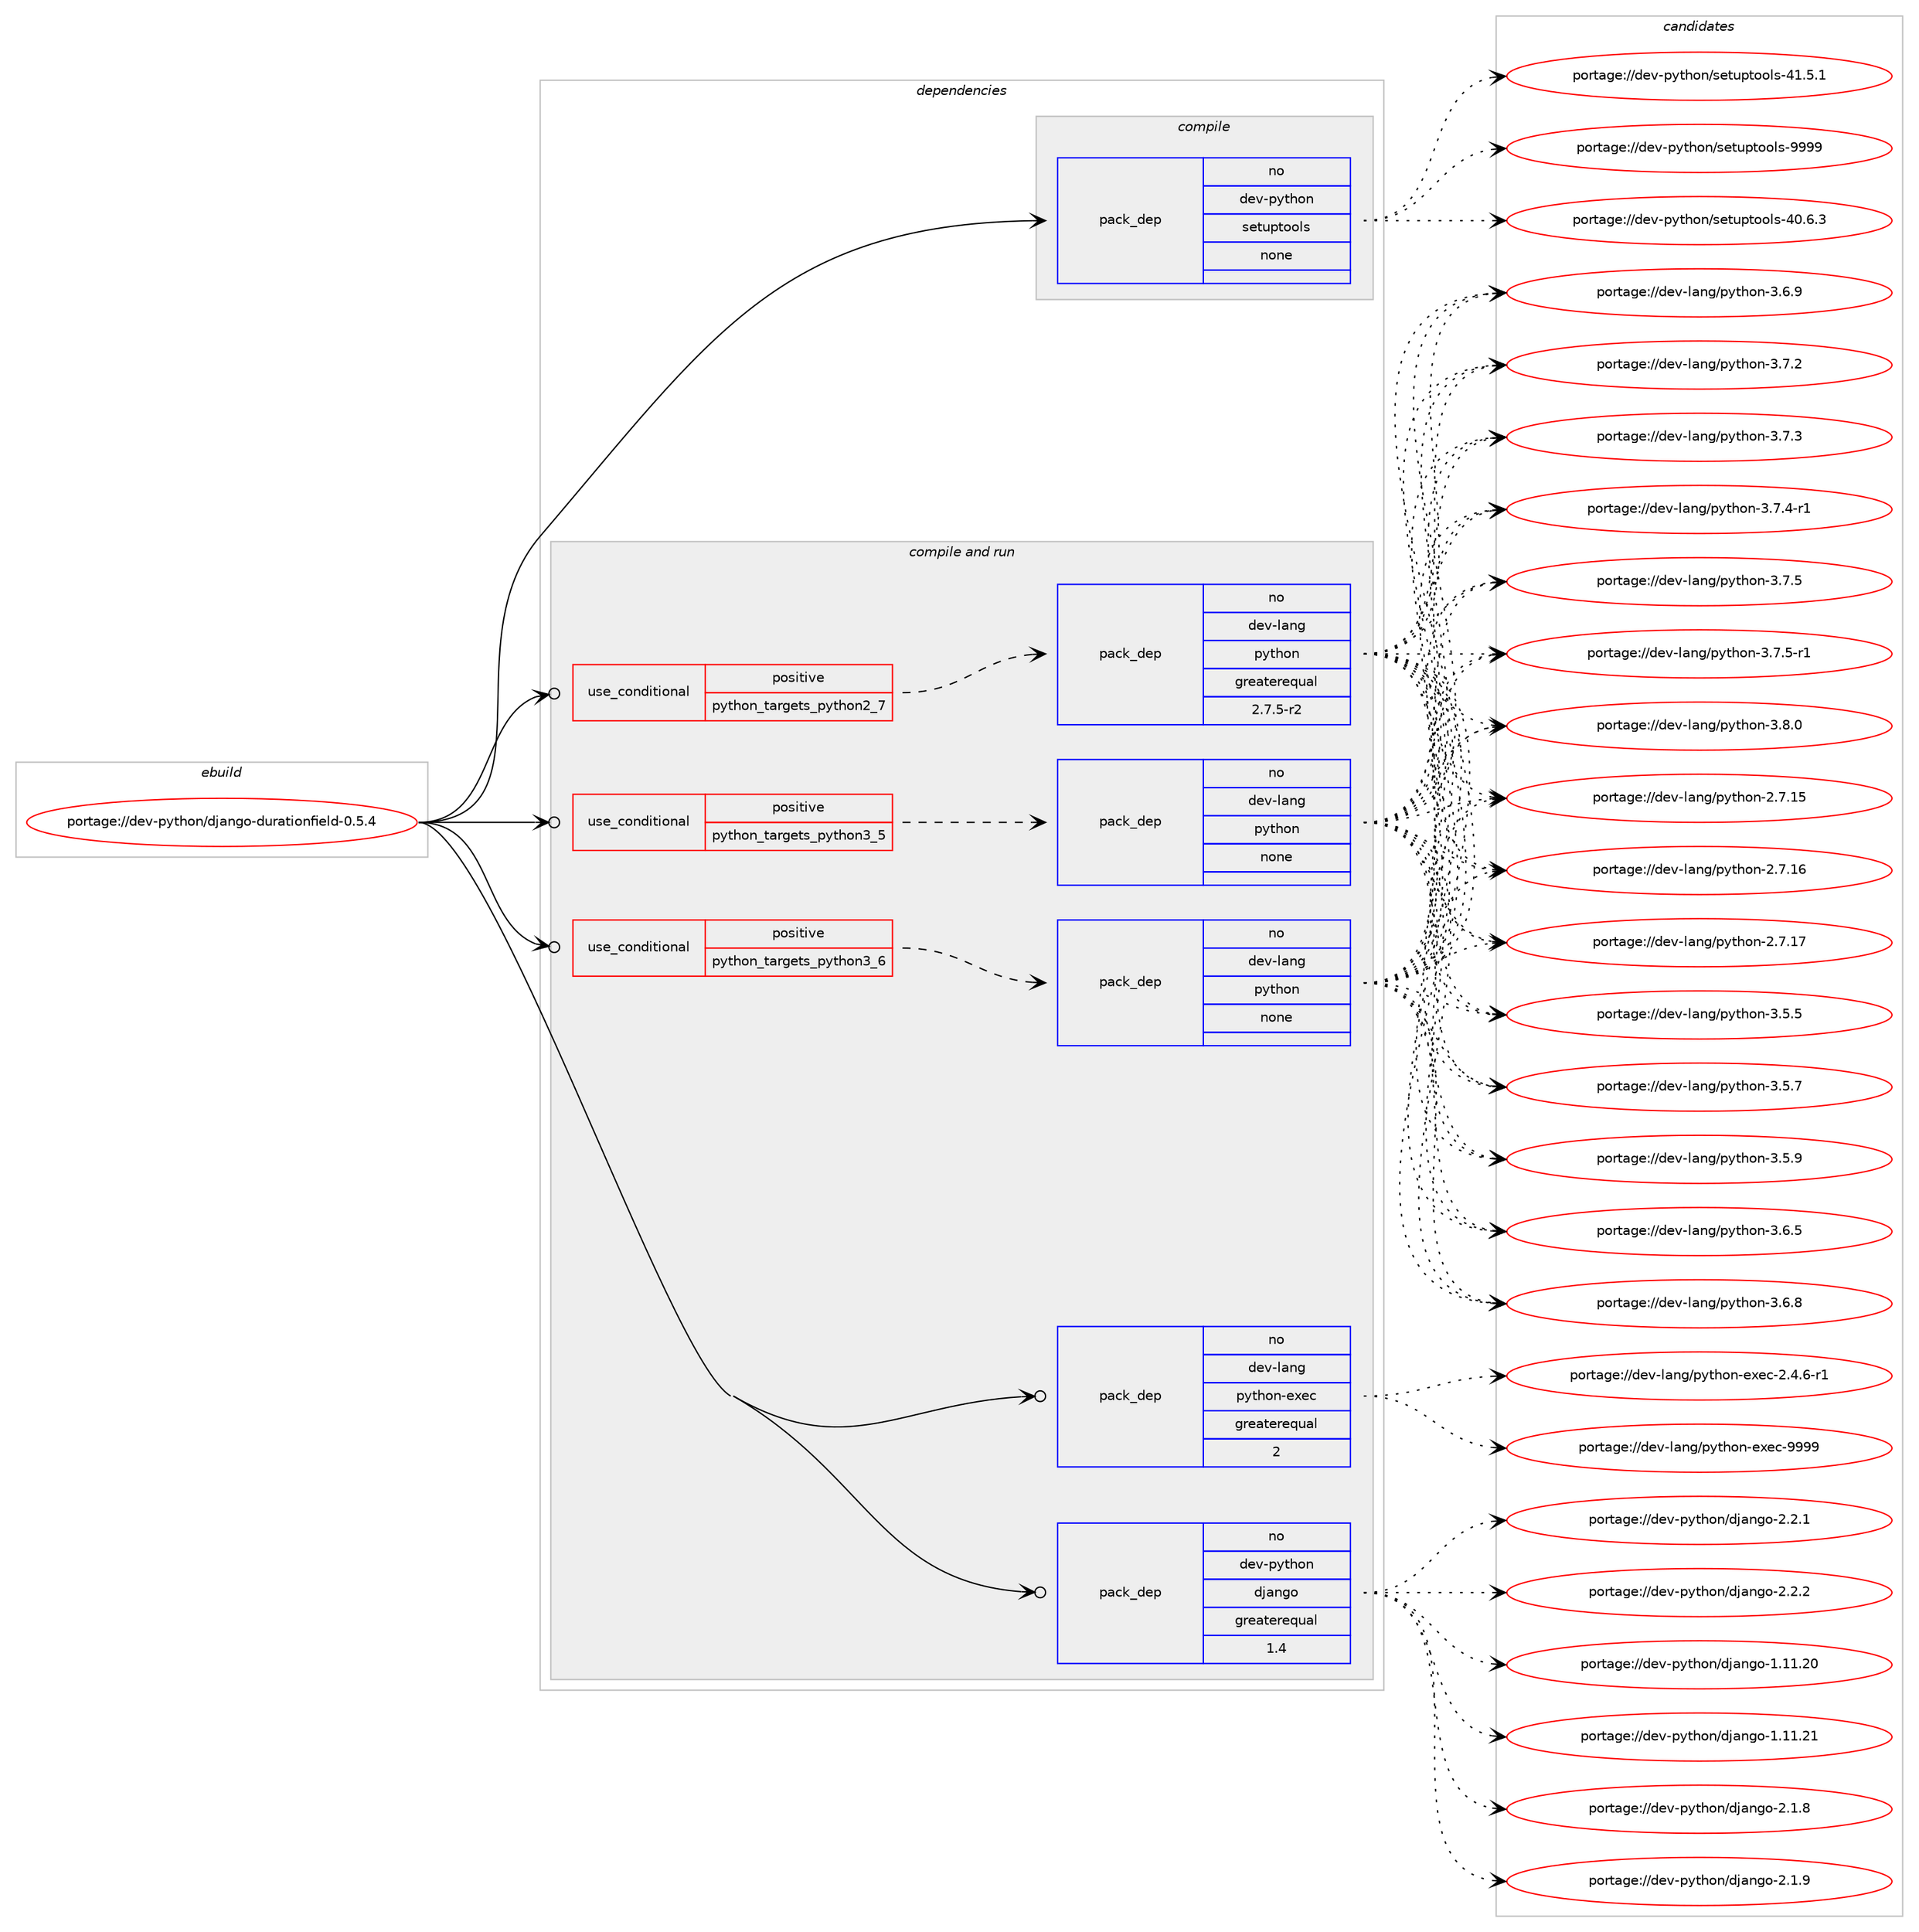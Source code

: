 digraph prolog {

# *************
# Graph options
# *************

newrank=true;
concentrate=true;
compound=true;
graph [rankdir=LR,fontname=Helvetica,fontsize=10,ranksep=1.5];#, ranksep=2.5, nodesep=0.2];
edge  [arrowhead=vee];
node  [fontname=Helvetica,fontsize=10];

# **********
# The ebuild
# **********

subgraph cluster_leftcol {
color=gray;
rank=same;
label=<<i>ebuild</i>>;
id [label="portage://dev-python/django-durationfield-0.5.4", color=red, width=4, href="../dev-python/django-durationfield-0.5.4.svg"];
}

# ****************
# The dependencies
# ****************

subgraph cluster_midcol {
color=gray;
label=<<i>dependencies</i>>;
subgraph cluster_compile {
fillcolor="#eeeeee";
style=filled;
label=<<i>compile</i>>;
subgraph pack105556 {
dependency136623 [label=<<TABLE BORDER="0" CELLBORDER="1" CELLSPACING="0" CELLPADDING="4" WIDTH="220"><TR><TD ROWSPAN="6" CELLPADDING="30">pack_dep</TD></TR><TR><TD WIDTH="110">no</TD></TR><TR><TD>dev-python</TD></TR><TR><TD>setuptools</TD></TR><TR><TD>none</TD></TR><TR><TD></TD></TR></TABLE>>, shape=none, color=blue];
}
id:e -> dependency136623:w [weight=20,style="solid",arrowhead="vee"];
}
subgraph cluster_compileandrun {
fillcolor="#eeeeee";
style=filled;
label=<<i>compile and run</i>>;
subgraph cond27750 {
dependency136624 [label=<<TABLE BORDER="0" CELLBORDER="1" CELLSPACING="0" CELLPADDING="4"><TR><TD ROWSPAN="3" CELLPADDING="10">use_conditional</TD></TR><TR><TD>positive</TD></TR><TR><TD>python_targets_python2_7</TD></TR></TABLE>>, shape=none, color=red];
subgraph pack105557 {
dependency136625 [label=<<TABLE BORDER="0" CELLBORDER="1" CELLSPACING="0" CELLPADDING="4" WIDTH="220"><TR><TD ROWSPAN="6" CELLPADDING="30">pack_dep</TD></TR><TR><TD WIDTH="110">no</TD></TR><TR><TD>dev-lang</TD></TR><TR><TD>python</TD></TR><TR><TD>greaterequal</TD></TR><TR><TD>2.7.5-r2</TD></TR></TABLE>>, shape=none, color=blue];
}
dependency136624:e -> dependency136625:w [weight=20,style="dashed",arrowhead="vee"];
}
id:e -> dependency136624:w [weight=20,style="solid",arrowhead="odotvee"];
subgraph cond27751 {
dependency136626 [label=<<TABLE BORDER="0" CELLBORDER="1" CELLSPACING="0" CELLPADDING="4"><TR><TD ROWSPAN="3" CELLPADDING="10">use_conditional</TD></TR><TR><TD>positive</TD></TR><TR><TD>python_targets_python3_5</TD></TR></TABLE>>, shape=none, color=red];
subgraph pack105558 {
dependency136627 [label=<<TABLE BORDER="0" CELLBORDER="1" CELLSPACING="0" CELLPADDING="4" WIDTH="220"><TR><TD ROWSPAN="6" CELLPADDING="30">pack_dep</TD></TR><TR><TD WIDTH="110">no</TD></TR><TR><TD>dev-lang</TD></TR><TR><TD>python</TD></TR><TR><TD>none</TD></TR><TR><TD></TD></TR></TABLE>>, shape=none, color=blue];
}
dependency136626:e -> dependency136627:w [weight=20,style="dashed",arrowhead="vee"];
}
id:e -> dependency136626:w [weight=20,style="solid",arrowhead="odotvee"];
subgraph cond27752 {
dependency136628 [label=<<TABLE BORDER="0" CELLBORDER="1" CELLSPACING="0" CELLPADDING="4"><TR><TD ROWSPAN="3" CELLPADDING="10">use_conditional</TD></TR><TR><TD>positive</TD></TR><TR><TD>python_targets_python3_6</TD></TR></TABLE>>, shape=none, color=red];
subgraph pack105559 {
dependency136629 [label=<<TABLE BORDER="0" CELLBORDER="1" CELLSPACING="0" CELLPADDING="4" WIDTH="220"><TR><TD ROWSPAN="6" CELLPADDING="30">pack_dep</TD></TR><TR><TD WIDTH="110">no</TD></TR><TR><TD>dev-lang</TD></TR><TR><TD>python</TD></TR><TR><TD>none</TD></TR><TR><TD></TD></TR></TABLE>>, shape=none, color=blue];
}
dependency136628:e -> dependency136629:w [weight=20,style="dashed",arrowhead="vee"];
}
id:e -> dependency136628:w [weight=20,style="solid",arrowhead="odotvee"];
subgraph pack105560 {
dependency136630 [label=<<TABLE BORDER="0" CELLBORDER="1" CELLSPACING="0" CELLPADDING="4" WIDTH="220"><TR><TD ROWSPAN="6" CELLPADDING="30">pack_dep</TD></TR><TR><TD WIDTH="110">no</TD></TR><TR><TD>dev-lang</TD></TR><TR><TD>python-exec</TD></TR><TR><TD>greaterequal</TD></TR><TR><TD>2</TD></TR></TABLE>>, shape=none, color=blue];
}
id:e -> dependency136630:w [weight=20,style="solid",arrowhead="odotvee"];
subgraph pack105561 {
dependency136631 [label=<<TABLE BORDER="0" CELLBORDER="1" CELLSPACING="0" CELLPADDING="4" WIDTH="220"><TR><TD ROWSPAN="6" CELLPADDING="30">pack_dep</TD></TR><TR><TD WIDTH="110">no</TD></TR><TR><TD>dev-python</TD></TR><TR><TD>django</TD></TR><TR><TD>greaterequal</TD></TR><TR><TD>1.4</TD></TR></TABLE>>, shape=none, color=blue];
}
id:e -> dependency136631:w [weight=20,style="solid",arrowhead="odotvee"];
}
subgraph cluster_run {
fillcolor="#eeeeee";
style=filled;
label=<<i>run</i>>;
}
}

# **************
# The candidates
# **************

subgraph cluster_choices {
rank=same;
color=gray;
label=<<i>candidates</i>>;

subgraph choice105556 {
color=black;
nodesep=1;
choiceportage100101118451121211161041111104711510111611711211611111110811545524846544651 [label="portage://dev-python/setuptools-40.6.3", color=red, width=4,href="../dev-python/setuptools-40.6.3.svg"];
choiceportage100101118451121211161041111104711510111611711211611111110811545524946534649 [label="portage://dev-python/setuptools-41.5.1", color=red, width=4,href="../dev-python/setuptools-41.5.1.svg"];
choiceportage10010111845112121116104111110471151011161171121161111111081154557575757 [label="portage://dev-python/setuptools-9999", color=red, width=4,href="../dev-python/setuptools-9999.svg"];
dependency136623:e -> choiceportage100101118451121211161041111104711510111611711211611111110811545524846544651:w [style=dotted,weight="100"];
dependency136623:e -> choiceportage100101118451121211161041111104711510111611711211611111110811545524946534649:w [style=dotted,weight="100"];
dependency136623:e -> choiceportage10010111845112121116104111110471151011161171121161111111081154557575757:w [style=dotted,weight="100"];
}
subgraph choice105557 {
color=black;
nodesep=1;
choiceportage10010111845108971101034711212111610411111045504655464953 [label="portage://dev-lang/python-2.7.15", color=red, width=4,href="../dev-lang/python-2.7.15.svg"];
choiceportage10010111845108971101034711212111610411111045504655464954 [label="portage://dev-lang/python-2.7.16", color=red, width=4,href="../dev-lang/python-2.7.16.svg"];
choiceportage10010111845108971101034711212111610411111045504655464955 [label="portage://dev-lang/python-2.7.17", color=red, width=4,href="../dev-lang/python-2.7.17.svg"];
choiceportage100101118451089711010347112121116104111110455146534653 [label="portage://dev-lang/python-3.5.5", color=red, width=4,href="../dev-lang/python-3.5.5.svg"];
choiceportage100101118451089711010347112121116104111110455146534655 [label="portage://dev-lang/python-3.5.7", color=red, width=4,href="../dev-lang/python-3.5.7.svg"];
choiceportage100101118451089711010347112121116104111110455146534657 [label="portage://dev-lang/python-3.5.9", color=red, width=4,href="../dev-lang/python-3.5.9.svg"];
choiceportage100101118451089711010347112121116104111110455146544653 [label="portage://dev-lang/python-3.6.5", color=red, width=4,href="../dev-lang/python-3.6.5.svg"];
choiceportage100101118451089711010347112121116104111110455146544656 [label="portage://dev-lang/python-3.6.8", color=red, width=4,href="../dev-lang/python-3.6.8.svg"];
choiceportage100101118451089711010347112121116104111110455146544657 [label="portage://dev-lang/python-3.6.9", color=red, width=4,href="../dev-lang/python-3.6.9.svg"];
choiceportage100101118451089711010347112121116104111110455146554650 [label="portage://dev-lang/python-3.7.2", color=red, width=4,href="../dev-lang/python-3.7.2.svg"];
choiceportage100101118451089711010347112121116104111110455146554651 [label="portage://dev-lang/python-3.7.3", color=red, width=4,href="../dev-lang/python-3.7.3.svg"];
choiceportage1001011184510897110103471121211161041111104551465546524511449 [label="portage://dev-lang/python-3.7.4-r1", color=red, width=4,href="../dev-lang/python-3.7.4-r1.svg"];
choiceportage100101118451089711010347112121116104111110455146554653 [label="portage://dev-lang/python-3.7.5", color=red, width=4,href="../dev-lang/python-3.7.5.svg"];
choiceportage1001011184510897110103471121211161041111104551465546534511449 [label="portage://dev-lang/python-3.7.5-r1", color=red, width=4,href="../dev-lang/python-3.7.5-r1.svg"];
choiceportage100101118451089711010347112121116104111110455146564648 [label="portage://dev-lang/python-3.8.0", color=red, width=4,href="../dev-lang/python-3.8.0.svg"];
dependency136625:e -> choiceportage10010111845108971101034711212111610411111045504655464953:w [style=dotted,weight="100"];
dependency136625:e -> choiceportage10010111845108971101034711212111610411111045504655464954:w [style=dotted,weight="100"];
dependency136625:e -> choiceportage10010111845108971101034711212111610411111045504655464955:w [style=dotted,weight="100"];
dependency136625:e -> choiceportage100101118451089711010347112121116104111110455146534653:w [style=dotted,weight="100"];
dependency136625:e -> choiceportage100101118451089711010347112121116104111110455146534655:w [style=dotted,weight="100"];
dependency136625:e -> choiceportage100101118451089711010347112121116104111110455146534657:w [style=dotted,weight="100"];
dependency136625:e -> choiceportage100101118451089711010347112121116104111110455146544653:w [style=dotted,weight="100"];
dependency136625:e -> choiceportage100101118451089711010347112121116104111110455146544656:w [style=dotted,weight="100"];
dependency136625:e -> choiceportage100101118451089711010347112121116104111110455146544657:w [style=dotted,weight="100"];
dependency136625:e -> choiceportage100101118451089711010347112121116104111110455146554650:w [style=dotted,weight="100"];
dependency136625:e -> choiceportage100101118451089711010347112121116104111110455146554651:w [style=dotted,weight="100"];
dependency136625:e -> choiceportage1001011184510897110103471121211161041111104551465546524511449:w [style=dotted,weight="100"];
dependency136625:e -> choiceportage100101118451089711010347112121116104111110455146554653:w [style=dotted,weight="100"];
dependency136625:e -> choiceportage1001011184510897110103471121211161041111104551465546534511449:w [style=dotted,weight="100"];
dependency136625:e -> choiceportage100101118451089711010347112121116104111110455146564648:w [style=dotted,weight="100"];
}
subgraph choice105558 {
color=black;
nodesep=1;
choiceportage10010111845108971101034711212111610411111045504655464953 [label="portage://dev-lang/python-2.7.15", color=red, width=4,href="../dev-lang/python-2.7.15.svg"];
choiceportage10010111845108971101034711212111610411111045504655464954 [label="portage://dev-lang/python-2.7.16", color=red, width=4,href="../dev-lang/python-2.7.16.svg"];
choiceportage10010111845108971101034711212111610411111045504655464955 [label="portage://dev-lang/python-2.7.17", color=red, width=4,href="../dev-lang/python-2.7.17.svg"];
choiceportage100101118451089711010347112121116104111110455146534653 [label="portage://dev-lang/python-3.5.5", color=red, width=4,href="../dev-lang/python-3.5.5.svg"];
choiceportage100101118451089711010347112121116104111110455146534655 [label="portage://dev-lang/python-3.5.7", color=red, width=4,href="../dev-lang/python-3.5.7.svg"];
choiceportage100101118451089711010347112121116104111110455146534657 [label="portage://dev-lang/python-3.5.9", color=red, width=4,href="../dev-lang/python-3.5.9.svg"];
choiceportage100101118451089711010347112121116104111110455146544653 [label="portage://dev-lang/python-3.6.5", color=red, width=4,href="../dev-lang/python-3.6.5.svg"];
choiceportage100101118451089711010347112121116104111110455146544656 [label="portage://dev-lang/python-3.6.8", color=red, width=4,href="../dev-lang/python-3.6.8.svg"];
choiceportage100101118451089711010347112121116104111110455146544657 [label="portage://dev-lang/python-3.6.9", color=red, width=4,href="../dev-lang/python-3.6.9.svg"];
choiceportage100101118451089711010347112121116104111110455146554650 [label="portage://dev-lang/python-3.7.2", color=red, width=4,href="../dev-lang/python-3.7.2.svg"];
choiceportage100101118451089711010347112121116104111110455146554651 [label="portage://dev-lang/python-3.7.3", color=red, width=4,href="../dev-lang/python-3.7.3.svg"];
choiceportage1001011184510897110103471121211161041111104551465546524511449 [label="portage://dev-lang/python-3.7.4-r1", color=red, width=4,href="../dev-lang/python-3.7.4-r1.svg"];
choiceportage100101118451089711010347112121116104111110455146554653 [label="portage://dev-lang/python-3.7.5", color=red, width=4,href="../dev-lang/python-3.7.5.svg"];
choiceportage1001011184510897110103471121211161041111104551465546534511449 [label="portage://dev-lang/python-3.7.5-r1", color=red, width=4,href="../dev-lang/python-3.7.5-r1.svg"];
choiceportage100101118451089711010347112121116104111110455146564648 [label="portage://dev-lang/python-3.8.0", color=red, width=4,href="../dev-lang/python-3.8.0.svg"];
dependency136627:e -> choiceportage10010111845108971101034711212111610411111045504655464953:w [style=dotted,weight="100"];
dependency136627:e -> choiceportage10010111845108971101034711212111610411111045504655464954:w [style=dotted,weight="100"];
dependency136627:e -> choiceportage10010111845108971101034711212111610411111045504655464955:w [style=dotted,weight="100"];
dependency136627:e -> choiceportage100101118451089711010347112121116104111110455146534653:w [style=dotted,weight="100"];
dependency136627:e -> choiceportage100101118451089711010347112121116104111110455146534655:w [style=dotted,weight="100"];
dependency136627:e -> choiceportage100101118451089711010347112121116104111110455146534657:w [style=dotted,weight="100"];
dependency136627:e -> choiceportage100101118451089711010347112121116104111110455146544653:w [style=dotted,weight="100"];
dependency136627:e -> choiceportage100101118451089711010347112121116104111110455146544656:w [style=dotted,weight="100"];
dependency136627:e -> choiceportage100101118451089711010347112121116104111110455146544657:w [style=dotted,weight="100"];
dependency136627:e -> choiceportage100101118451089711010347112121116104111110455146554650:w [style=dotted,weight="100"];
dependency136627:e -> choiceportage100101118451089711010347112121116104111110455146554651:w [style=dotted,weight="100"];
dependency136627:e -> choiceportage1001011184510897110103471121211161041111104551465546524511449:w [style=dotted,weight="100"];
dependency136627:e -> choiceportage100101118451089711010347112121116104111110455146554653:w [style=dotted,weight="100"];
dependency136627:e -> choiceportage1001011184510897110103471121211161041111104551465546534511449:w [style=dotted,weight="100"];
dependency136627:e -> choiceportage100101118451089711010347112121116104111110455146564648:w [style=dotted,weight="100"];
}
subgraph choice105559 {
color=black;
nodesep=1;
choiceportage10010111845108971101034711212111610411111045504655464953 [label="portage://dev-lang/python-2.7.15", color=red, width=4,href="../dev-lang/python-2.7.15.svg"];
choiceportage10010111845108971101034711212111610411111045504655464954 [label="portage://dev-lang/python-2.7.16", color=red, width=4,href="../dev-lang/python-2.7.16.svg"];
choiceportage10010111845108971101034711212111610411111045504655464955 [label="portage://dev-lang/python-2.7.17", color=red, width=4,href="../dev-lang/python-2.7.17.svg"];
choiceportage100101118451089711010347112121116104111110455146534653 [label="portage://dev-lang/python-3.5.5", color=red, width=4,href="../dev-lang/python-3.5.5.svg"];
choiceportage100101118451089711010347112121116104111110455146534655 [label="portage://dev-lang/python-3.5.7", color=red, width=4,href="../dev-lang/python-3.5.7.svg"];
choiceportage100101118451089711010347112121116104111110455146534657 [label="portage://dev-lang/python-3.5.9", color=red, width=4,href="../dev-lang/python-3.5.9.svg"];
choiceportage100101118451089711010347112121116104111110455146544653 [label="portage://dev-lang/python-3.6.5", color=red, width=4,href="../dev-lang/python-3.6.5.svg"];
choiceportage100101118451089711010347112121116104111110455146544656 [label="portage://dev-lang/python-3.6.8", color=red, width=4,href="../dev-lang/python-3.6.8.svg"];
choiceportage100101118451089711010347112121116104111110455146544657 [label="portage://dev-lang/python-3.6.9", color=red, width=4,href="../dev-lang/python-3.6.9.svg"];
choiceportage100101118451089711010347112121116104111110455146554650 [label="portage://dev-lang/python-3.7.2", color=red, width=4,href="../dev-lang/python-3.7.2.svg"];
choiceportage100101118451089711010347112121116104111110455146554651 [label="portage://dev-lang/python-3.7.3", color=red, width=4,href="../dev-lang/python-3.7.3.svg"];
choiceportage1001011184510897110103471121211161041111104551465546524511449 [label="portage://dev-lang/python-3.7.4-r1", color=red, width=4,href="../dev-lang/python-3.7.4-r1.svg"];
choiceportage100101118451089711010347112121116104111110455146554653 [label="portage://dev-lang/python-3.7.5", color=red, width=4,href="../dev-lang/python-3.7.5.svg"];
choiceportage1001011184510897110103471121211161041111104551465546534511449 [label="portage://dev-lang/python-3.7.5-r1", color=red, width=4,href="../dev-lang/python-3.7.5-r1.svg"];
choiceportage100101118451089711010347112121116104111110455146564648 [label="portage://dev-lang/python-3.8.0", color=red, width=4,href="../dev-lang/python-3.8.0.svg"];
dependency136629:e -> choiceportage10010111845108971101034711212111610411111045504655464953:w [style=dotted,weight="100"];
dependency136629:e -> choiceportage10010111845108971101034711212111610411111045504655464954:w [style=dotted,weight="100"];
dependency136629:e -> choiceportage10010111845108971101034711212111610411111045504655464955:w [style=dotted,weight="100"];
dependency136629:e -> choiceportage100101118451089711010347112121116104111110455146534653:w [style=dotted,weight="100"];
dependency136629:e -> choiceportage100101118451089711010347112121116104111110455146534655:w [style=dotted,weight="100"];
dependency136629:e -> choiceportage100101118451089711010347112121116104111110455146534657:w [style=dotted,weight="100"];
dependency136629:e -> choiceportage100101118451089711010347112121116104111110455146544653:w [style=dotted,weight="100"];
dependency136629:e -> choiceportage100101118451089711010347112121116104111110455146544656:w [style=dotted,weight="100"];
dependency136629:e -> choiceportage100101118451089711010347112121116104111110455146544657:w [style=dotted,weight="100"];
dependency136629:e -> choiceportage100101118451089711010347112121116104111110455146554650:w [style=dotted,weight="100"];
dependency136629:e -> choiceportage100101118451089711010347112121116104111110455146554651:w [style=dotted,weight="100"];
dependency136629:e -> choiceportage1001011184510897110103471121211161041111104551465546524511449:w [style=dotted,weight="100"];
dependency136629:e -> choiceportage100101118451089711010347112121116104111110455146554653:w [style=dotted,weight="100"];
dependency136629:e -> choiceportage1001011184510897110103471121211161041111104551465546534511449:w [style=dotted,weight="100"];
dependency136629:e -> choiceportage100101118451089711010347112121116104111110455146564648:w [style=dotted,weight="100"];
}
subgraph choice105560 {
color=black;
nodesep=1;
choiceportage10010111845108971101034711212111610411111045101120101994550465246544511449 [label="portage://dev-lang/python-exec-2.4.6-r1", color=red, width=4,href="../dev-lang/python-exec-2.4.6-r1.svg"];
choiceportage10010111845108971101034711212111610411111045101120101994557575757 [label="portage://dev-lang/python-exec-9999", color=red, width=4,href="../dev-lang/python-exec-9999.svg"];
dependency136630:e -> choiceportage10010111845108971101034711212111610411111045101120101994550465246544511449:w [style=dotted,weight="100"];
dependency136630:e -> choiceportage10010111845108971101034711212111610411111045101120101994557575757:w [style=dotted,weight="100"];
}
subgraph choice105561 {
color=black;
nodesep=1;
choiceportage1001011184511212111610411111047100106971101031114549464949465048 [label="portage://dev-python/django-1.11.20", color=red, width=4,href="../dev-python/django-1.11.20.svg"];
choiceportage1001011184511212111610411111047100106971101031114549464949465049 [label="portage://dev-python/django-1.11.21", color=red, width=4,href="../dev-python/django-1.11.21.svg"];
choiceportage100101118451121211161041111104710010697110103111455046494656 [label="portage://dev-python/django-2.1.8", color=red, width=4,href="../dev-python/django-2.1.8.svg"];
choiceportage100101118451121211161041111104710010697110103111455046494657 [label="portage://dev-python/django-2.1.9", color=red, width=4,href="../dev-python/django-2.1.9.svg"];
choiceportage100101118451121211161041111104710010697110103111455046504649 [label="portage://dev-python/django-2.2.1", color=red, width=4,href="../dev-python/django-2.2.1.svg"];
choiceportage100101118451121211161041111104710010697110103111455046504650 [label="portage://dev-python/django-2.2.2", color=red, width=4,href="../dev-python/django-2.2.2.svg"];
dependency136631:e -> choiceportage1001011184511212111610411111047100106971101031114549464949465048:w [style=dotted,weight="100"];
dependency136631:e -> choiceportage1001011184511212111610411111047100106971101031114549464949465049:w [style=dotted,weight="100"];
dependency136631:e -> choiceportage100101118451121211161041111104710010697110103111455046494656:w [style=dotted,weight="100"];
dependency136631:e -> choiceportage100101118451121211161041111104710010697110103111455046494657:w [style=dotted,weight="100"];
dependency136631:e -> choiceportage100101118451121211161041111104710010697110103111455046504649:w [style=dotted,weight="100"];
dependency136631:e -> choiceportage100101118451121211161041111104710010697110103111455046504650:w [style=dotted,weight="100"];
}
}

}

